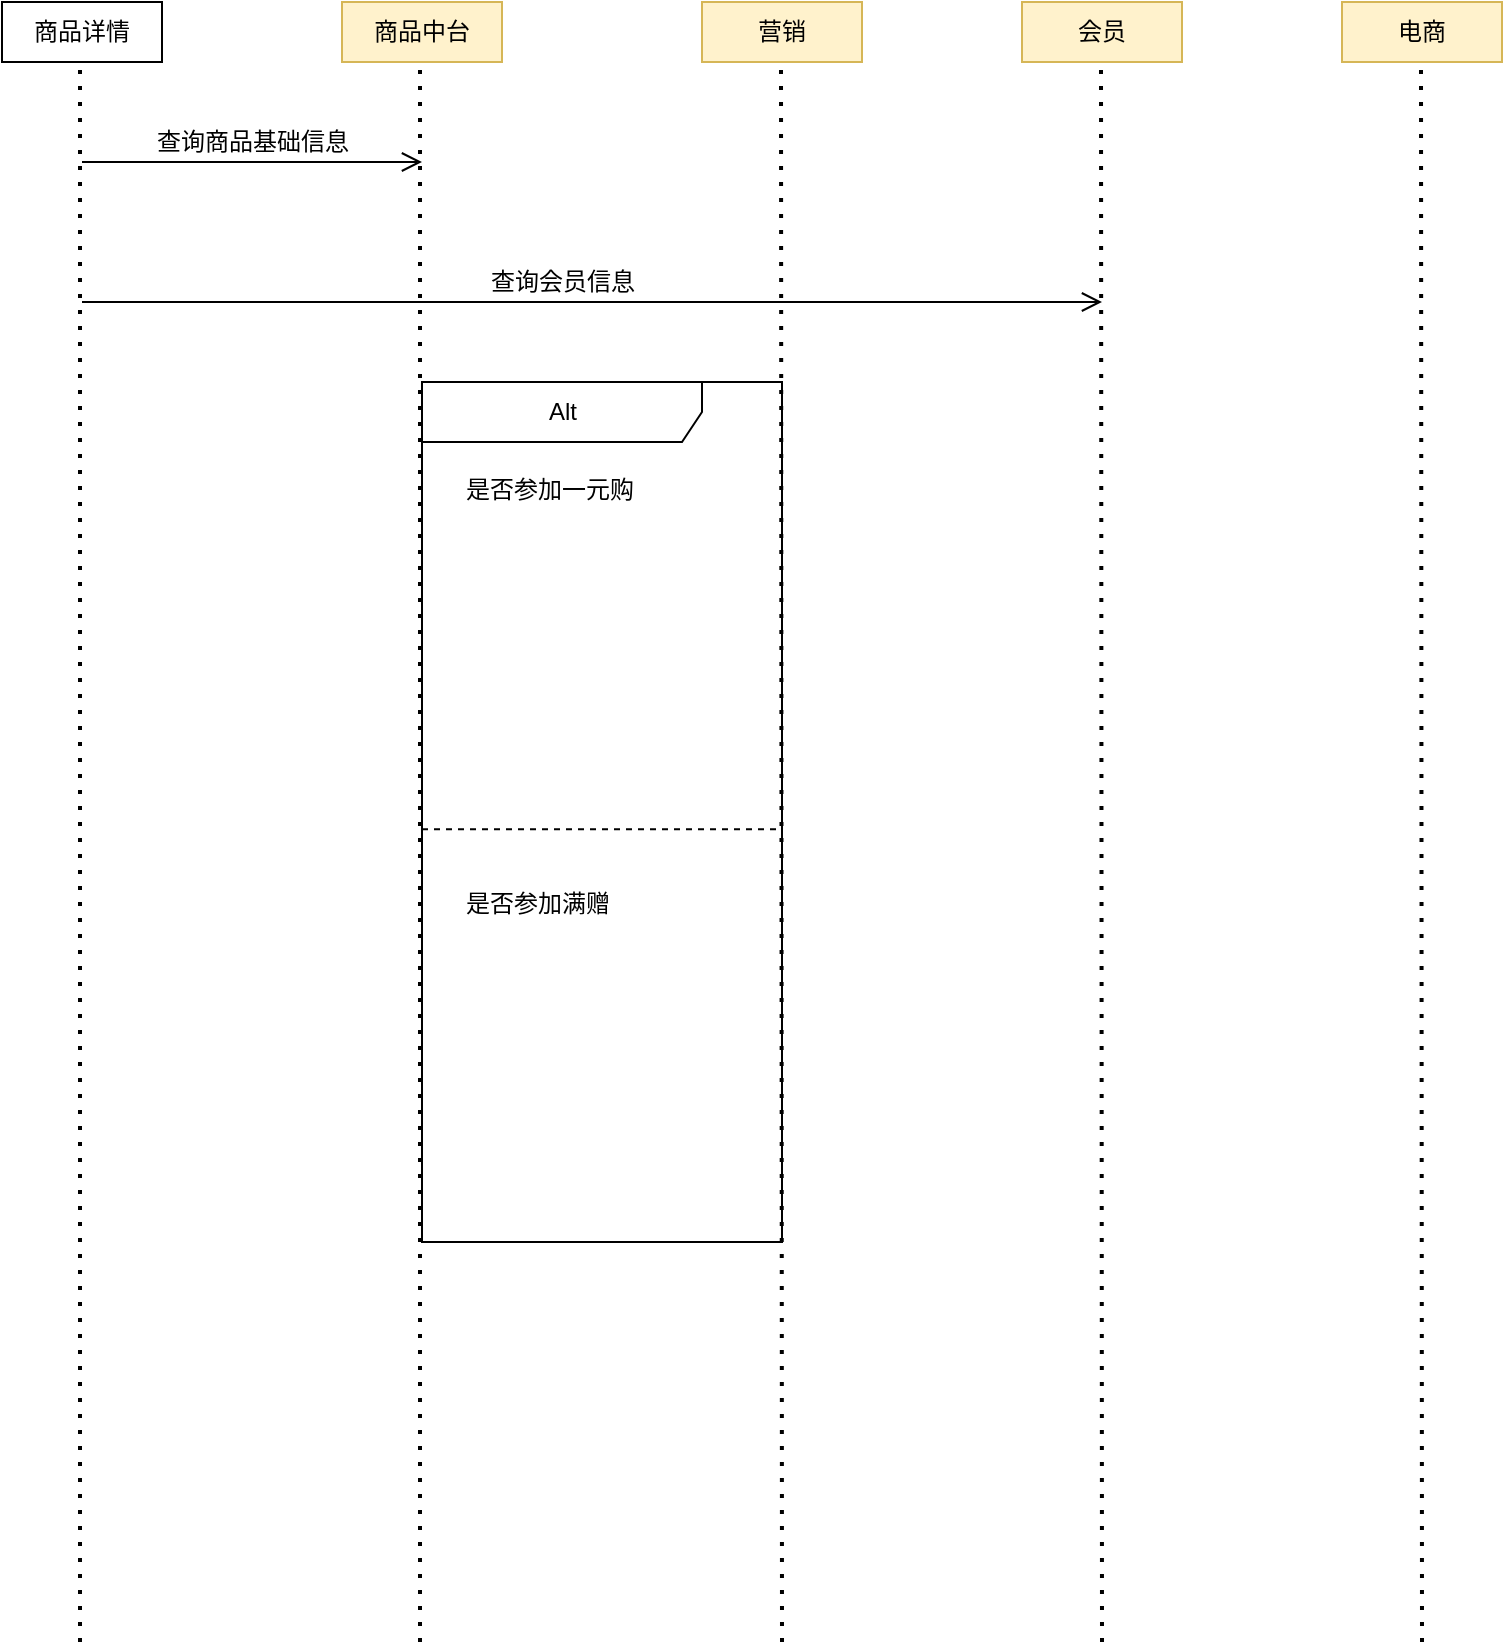<mxfile version="15.5.1" type="github"><diagram id="gR9INrT-GJ65nhE-kQvU" name="第 1 页"><mxGraphModel dx="1140" dy="743" grid="1" gridSize="10" guides="1" tooltips="1" connect="1" arrows="1" fold="1" page="1" pageScale="1" pageWidth="827" pageHeight="1169" math="0" shadow="0"><root><mxCell id="0"/><mxCell id="1" parent="0"/><mxCell id="ZWwJ-_k3dDBW45AlXLF1-2" value="商品详情" style="rounded=0;whiteSpace=wrap;html=1;sketch=0;" parent="1" vertex="1"><mxGeometry x="50" y="80" width="80" height="30" as="geometry"/></mxCell><mxCell id="ZWwJ-_k3dDBW45AlXLF1-3" value="商品中台" style="rounded=0;whiteSpace=wrap;html=1;sketch=0;fillColor=#fff2cc;strokeColor=#d6b656;" parent="1" vertex="1"><mxGeometry x="220" y="80" width="80" height="30" as="geometry"/></mxCell><mxCell id="ZWwJ-_k3dDBW45AlXLF1-5" value="营销" style="rounded=0;whiteSpace=wrap;html=1;sketch=0;fillColor=#fff2cc;strokeColor=#d6b656;" parent="1" vertex="1"><mxGeometry x="400" y="80" width="80" height="30" as="geometry"/></mxCell><mxCell id="ZWwJ-_k3dDBW45AlXLF1-10" value="会员" style="rounded=0;whiteSpace=wrap;html=1;sketch=0;fillColor=#fff2cc;strokeColor=#d6b656;" parent="1" vertex="1"><mxGeometry x="560" y="80" width="80" height="30" as="geometry"/></mxCell><mxCell id="ZWwJ-_k3dDBW45AlXLF1-17" value="" style="endArrow=none;dashed=1;html=1;dashPattern=1 3;strokeWidth=2;rounded=1;sketch=0;curved=0;" parent="1" edge="1"><mxGeometry width="50" height="50" relative="1" as="geometry"><mxPoint x="89" y="900" as="sourcePoint"/><mxPoint x="89.0" y="110" as="targetPoint"/></mxGeometry></mxCell><mxCell id="ZWwJ-_k3dDBW45AlXLF1-18" value="" style="endArrow=none;dashed=1;html=1;dashPattern=1 3;strokeWidth=2;rounded=1;sketch=0;curved=0;" parent="1" edge="1"><mxGeometry width="50" height="50" relative="1" as="geometry"><mxPoint x="259" y="900" as="sourcePoint"/><mxPoint x="259.0" y="110" as="targetPoint"/></mxGeometry></mxCell><mxCell id="ZWwJ-_k3dDBW45AlXLF1-26" value="电商" style="rounded=0;whiteSpace=wrap;html=1;sketch=0;fillColor=#fff2cc;strokeColor=#d6b656;" parent="1" vertex="1"><mxGeometry x="720" y="80" width="80" height="30" as="geometry"/></mxCell><mxCell id="ZWwJ-_k3dDBW45AlXLF1-27" value="" style="endArrow=none;dashed=1;html=1;dashPattern=1 3;strokeWidth=2;rounded=1;sketch=0;curved=0;" parent="1" edge="1"><mxGeometry width="50" height="50" relative="1" as="geometry"><mxPoint x="440" y="900" as="sourcePoint"/><mxPoint x="439.5" y="110" as="targetPoint"/></mxGeometry></mxCell><mxCell id="ZWwJ-_k3dDBW45AlXLF1-28" value="" style="endArrow=none;dashed=1;html=1;dashPattern=1 3;strokeWidth=2;rounded=1;sketch=0;curved=0;" parent="1" edge="1"><mxGeometry width="50" height="50" relative="1" as="geometry"><mxPoint x="600" y="900" as="sourcePoint"/><mxPoint x="599.5" y="110" as="targetPoint"/></mxGeometry></mxCell><mxCell id="ZWwJ-_k3dDBW45AlXLF1-29" value="" style="endArrow=open;startArrow=none;endFill=0;startFill=0;endSize=8;html=1;verticalAlign=bottom;labelBackgroundColor=none;strokeWidth=1;rounded=1;sketch=0;fontColor=none;curved=0;" parent="1" edge="1"><mxGeometry width="160" relative="1" as="geometry"><mxPoint x="90" y="160" as="sourcePoint"/><mxPoint x="260" y="160" as="targetPoint"/></mxGeometry></mxCell><mxCell id="ZWwJ-_k3dDBW45AlXLF1-32" value="" style="endArrow=open;startArrow=none;endFill=0;startFill=0;endSize=8;html=1;verticalAlign=bottom;labelBackgroundColor=none;strokeWidth=1;rounded=1;sketch=0;fontColor=none;curved=0;" parent="1" edge="1"><mxGeometry width="160" relative="1" as="geometry"><mxPoint x="90" y="230" as="sourcePoint"/><mxPoint x="600" y="230" as="targetPoint"/></mxGeometry></mxCell><mxCell id="ZWwJ-_k3dDBW45AlXLF1-33" value="Alt" style="shape=umlFrame;tabWidth=110;tabHeight=30;tabPosition=left;html=1;boundedLbl=1;labelInHeader=1;width=140;height=30;rounded=0;sketch=0;fontColor=none;" parent="1" vertex="1"><mxGeometry x="260" y="270" width="180" height="430" as="geometry"/></mxCell><mxCell id="ZWwJ-_k3dDBW45AlXLF1-34" value="是否参加一元购" style="text;rounded=0;sketch=0;fontColor=none;" parent="ZWwJ-_k3dDBW45AlXLF1-33" vertex="1"><mxGeometry width="100" height="20" relative="1" as="geometry"><mxPoint x="20" y="40" as="offset"/></mxGeometry></mxCell><mxCell id="ZWwJ-_k3dDBW45AlXLF1-35" value="是否参加满赠&#10;&#10;&#10;" style="line;strokeWidth=1;dashed=1;labelPosition=center;verticalLabelPosition=bottom;align=left;verticalAlign=top;spacingLeft=20;spacingTop=15;rounded=0;sketch=0;fontColor=none;" parent="ZWwJ-_k3dDBW45AlXLF1-33" vertex="1"><mxGeometry y="215" width="180" height="17.2" as="geometry"/></mxCell><mxCell id="A4clA5egSPA-Ox_BBtGI-1" value="查询商品基础信息" style="text;html=1;align=center;verticalAlign=middle;resizable=0;points=[];autosize=1;strokeColor=none;fillColor=none;" vertex="1" parent="1"><mxGeometry x="120" y="140" width="110" height="20" as="geometry"/></mxCell><mxCell id="A4clA5egSPA-Ox_BBtGI-2" value="查询会员信息" style="text;html=1;align=center;verticalAlign=middle;resizable=0;points=[];autosize=1;strokeColor=none;fillColor=none;" vertex="1" parent="1"><mxGeometry x="285" y="210" width="90" height="20" as="geometry"/></mxCell><mxCell id="A4clA5egSPA-Ox_BBtGI-3" value="" style="endArrow=none;dashed=1;html=1;dashPattern=1 3;strokeWidth=2;rounded=1;sketch=0;curved=0;" edge="1" parent="1"><mxGeometry width="50" height="50" relative="1" as="geometry"><mxPoint x="760" y="900" as="sourcePoint"/><mxPoint x="759.5" y="110" as="targetPoint"/></mxGeometry></mxCell></root></mxGraphModel></diagram></mxfile>